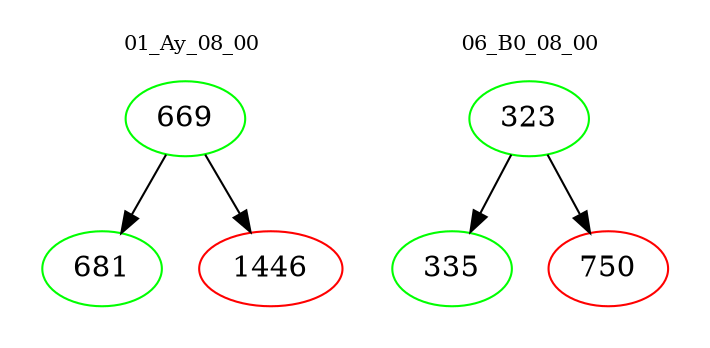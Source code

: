 digraph{
subgraph cluster_0 {
color = white
label = "01_Ay_08_00";
fontsize=10;
T0_669 [label="669", color="green"]
T0_669 -> T0_681 [color="black"]
T0_681 [label="681", color="green"]
T0_669 -> T0_1446 [color="black"]
T0_1446 [label="1446", color="red"]
}
subgraph cluster_1 {
color = white
label = "06_B0_08_00";
fontsize=10;
T1_323 [label="323", color="green"]
T1_323 -> T1_335 [color="black"]
T1_335 [label="335", color="green"]
T1_323 -> T1_750 [color="black"]
T1_750 [label="750", color="red"]
}
}
